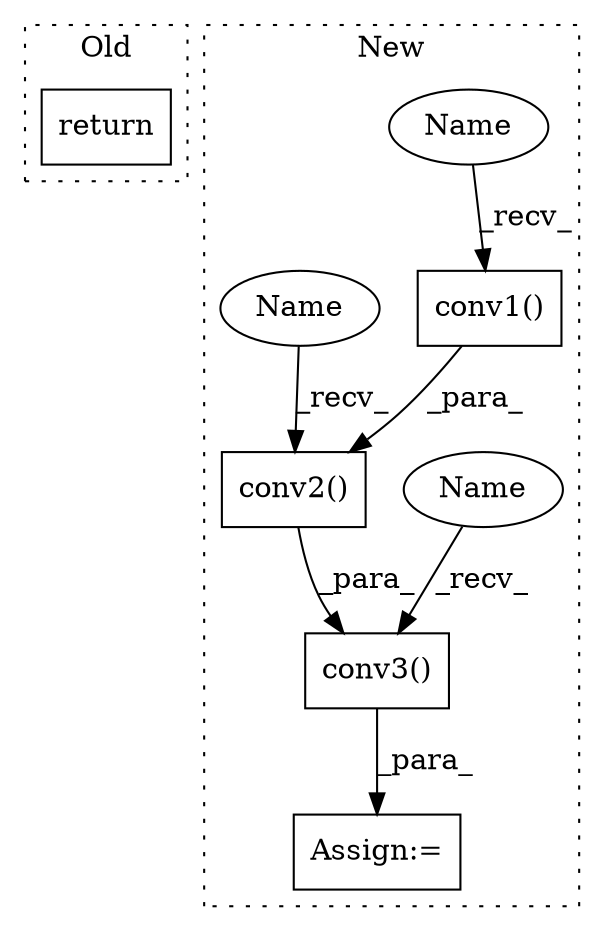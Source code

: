 digraph G {
subgraph cluster0 {
1 [label="return" a="93" s="771" l="7" shape="box"];
label = "Old";
style="dotted";
}
subgraph cluster1 {
2 [label="conv3()" a="75" s="1051,1065" l="11,1" shape="box"];
3 [label="conv2()" a="75" s="998,1012" l="11,1" shape="box"];
4 [label="conv1()" a="75" s="947,959" l="11,1" shape="box"];
5 [label="Assign:=" a="68" s="1084" l="3" shape="box"];
6 [label="Name" a="87" s="1051" l="4" shape="ellipse"];
7 [label="Name" a="87" s="947" l="4" shape="ellipse"];
8 [label="Name" a="87" s="998" l="4" shape="ellipse"];
label = "New";
style="dotted";
}
2 -> 5 [label="_para_"];
3 -> 2 [label="_para_"];
4 -> 3 [label="_para_"];
6 -> 2 [label="_recv_"];
7 -> 4 [label="_recv_"];
8 -> 3 [label="_recv_"];
}